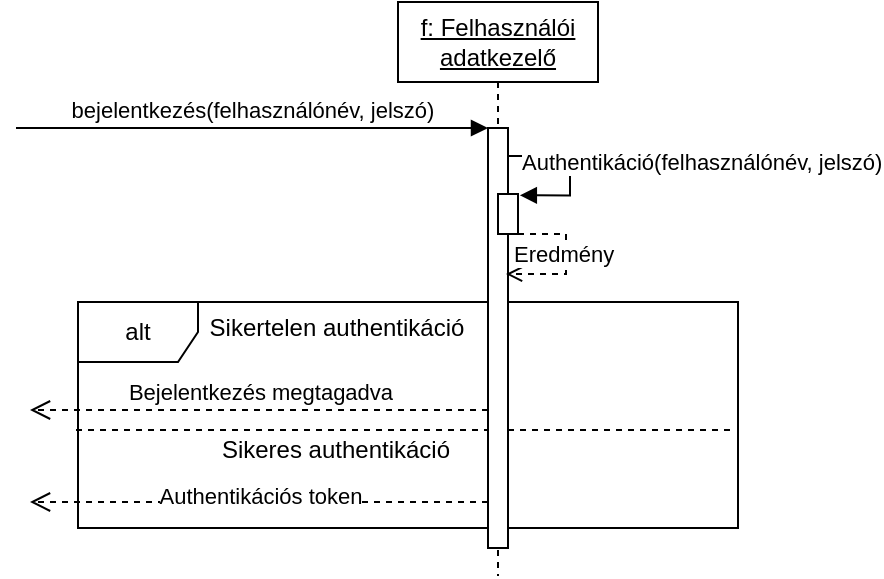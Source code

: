 <mxfile version="15.5.5" type="github"><diagram name="Page-1" id="13e1069c-82ec-6db2-03f1-153e76fe0fe0"><mxGraphModel dx="813" dy="1304" grid="1" gridSize="10" guides="1" tooltips="1" connect="1" arrows="1" fold="1" page="1" pageScale="1" pageWidth="1100" pageHeight="850" background="none" math="0" shadow="0"><root><mxCell id="0"/><mxCell id="1" parent="0"/><mxCell id="wc8MHf9N2YYuKddE2Fxc-19" value="" style="line;strokeWidth=1;fillColor=none;align=left;verticalAlign=middle;spacingTop=-1;spacingLeft=3;spacingRight=3;rotatable=0;labelPosition=right;points=[];portConstraint=eastwest;dashed=1;" parent="1" vertex="1"><mxGeometry x="110" y="-590" width="330" height="8" as="geometry"/></mxCell><mxCell id="wc8MHf9N2YYuKddE2Fxc-6" value="Authentikációs token" style="html=1;verticalAlign=bottom;endArrow=open;dashed=1;endSize=8;rounded=0;" parent="1" edge="1"><mxGeometry y="6" relative="1" as="geometry"><mxPoint x="87" y="-550" as="targetPoint"/><mxPoint x="316" y="-550" as="sourcePoint"/><Array as="points"><mxPoint x="236" y="-550"/><mxPoint x="211" y="-550"/></Array><mxPoint as="offset"/></mxGeometry></mxCell><mxCell id="wc8MHf9N2YYuKddE2Fxc-1" value="&lt;u&gt;f: Felhasználói adatkezelő&lt;/u&gt;" style="shape=umlLifeline;perimeter=lifelinePerimeter;whiteSpace=wrap;html=1;container=0;collapsible=0;recursiveResize=0;outlineConnect=0;" parent="1" vertex="1"><mxGeometry x="271" y="-800" width="100" height="287" as="geometry"/></mxCell><mxCell id="wc8MHf9N2YYuKddE2Fxc-17" value="alt" style="shape=umlFrame;whiteSpace=wrap;html=1;" parent="1" vertex="1"><mxGeometry x="111" y="-650" width="330" height="113" as="geometry"/></mxCell><mxCell id="wc8MHf9N2YYuKddE2Fxc-4" value="" style="html=1;points=[];perimeter=orthogonalPerimeter;" parent="1" vertex="1"><mxGeometry x="316" y="-737" width="10" height="210" as="geometry"/></mxCell><mxCell id="wc8MHf9N2YYuKddE2Fxc-5" value="bejelentkezés(felhasználónév, jelszó)" style="html=1;verticalAlign=bottom;endArrow=block;entryX=0;entryY=0;rounded=0;" parent="1" target="wc8MHf9N2YYuKddE2Fxc-4" edge="1"><mxGeometry x="200" y="-797" as="geometry"><mxPoint x="80" y="-737" as="sourcePoint"/><mxPoint as="offset"/></mxGeometry></mxCell><mxCell id="wc8MHf9N2YYuKddE2Fxc-11" value="" style="html=1;points=[];perimeter=orthogonalPerimeter;" parent="1" vertex="1"><mxGeometry x="321" y="-704" width="10" height="20" as="geometry"/></mxCell><mxCell id="wc8MHf9N2YYuKddE2Fxc-12" value="Authentikáció(felhasználónév, jelszó)" style="edgeStyle=orthogonalEdgeStyle;html=1;align=left;spacingLeft=2;endArrow=block;rounded=0;entryX=0.992;entryY=0.184;entryDx=0;entryDy=0;entryPerimeter=0;" parent="1" edge="1"><mxGeometry x="200" y="-797" as="geometry"><mxPoint x="326" y="-736" as="sourcePoint"/><Array as="points"><mxPoint x="326" y="-723"/><mxPoint x="357" y="-723"/><mxPoint x="357" y="-703"/></Array><mxPoint as="offset"/><mxPoint x="331.92" y="-703.32" as="targetPoint"/></mxGeometry></mxCell><mxCell id="wc8MHf9N2YYuKddE2Fxc-16" value="Eredmény" style="edgeStyle=orthogonalEdgeStyle;html=1;align=left;spacingLeft=2;endArrow=open;rounded=0;entryX=1;entryY=0.192;entryDx=0;entryDy=0;entryPerimeter=0;dashed=1;endFill=0;" parent="1" edge="1"><mxGeometry x="200" y="-797" as="geometry"><mxPoint x="325" y="-684" as="sourcePoint"/><Array as="points"><mxPoint x="355" y="-684"/><mxPoint x="355" y="-664"/></Array><mxPoint x="325" y="-663.96" as="targetPoint"/><mxPoint as="offset"/></mxGeometry></mxCell><mxCell id="wc8MHf9N2YYuKddE2Fxc-32" value="Bejelentkezés megtagadva" style="html=1;verticalAlign=bottom;endArrow=open;dashed=1;endSize=8;rounded=0;" parent="1" edge="1"><mxGeometry x="200" y="-797" as="geometry"><mxPoint x="87" y="-596" as="targetPoint"/><mxPoint x="316" y="-596" as="sourcePoint"/><Array as="points"><mxPoint x="166" y="-596"/></Array><mxPoint as="offset"/></mxGeometry></mxCell><mxCell id="wc8MHf9N2YYuKddE2Fxc-23" value="Sikertelen authentikáció" style="text;html=1;strokeColor=none;fillColor=none;align=center;verticalAlign=middle;whiteSpace=wrap;rounded=0;dashed=1;" parent="1" vertex="1"><mxGeometry x="166" y="-652" width="149" height="30" as="geometry"/></mxCell><mxCell id="wc8MHf9N2YYuKddE2Fxc-36" value="Sikeres authentikáció" style="text;html=1;strokeColor=none;fillColor=none;align=center;verticalAlign=middle;whiteSpace=wrap;rounded=0;dashed=1;" parent="1" vertex="1"><mxGeometry x="158" y="-591" width="164" height="30" as="geometry"/></mxCell></root></mxGraphModel></diagram></mxfile>